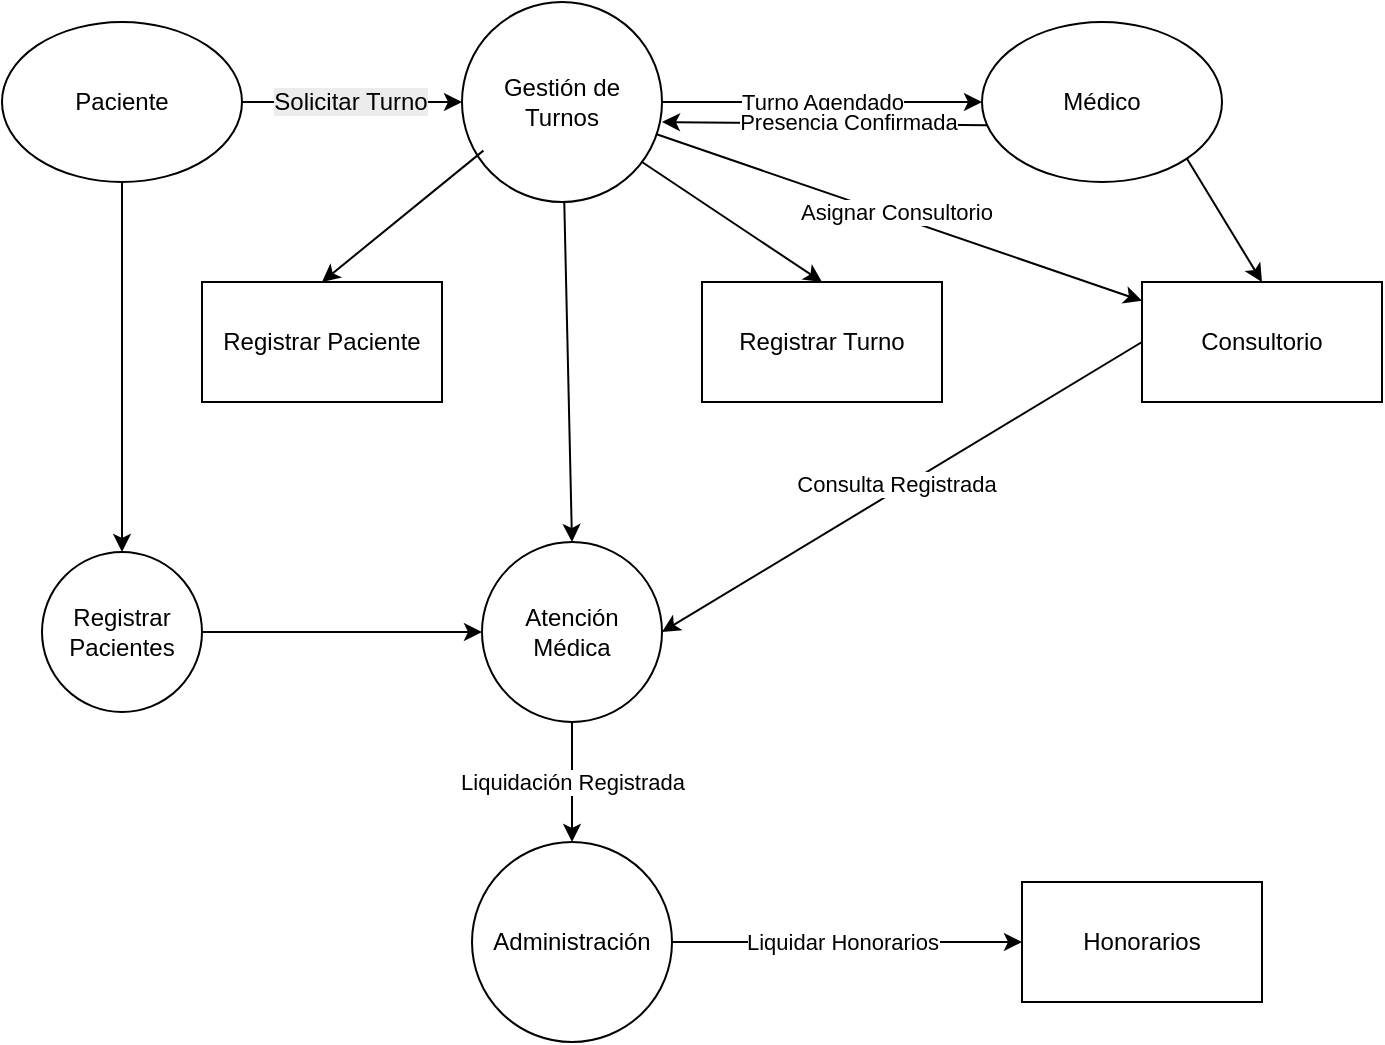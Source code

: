<mxfile version="28.2.5" pages="2">
  <diagram id="C5RBs43oDa-KdzZeNtuy" name="Diagrama de Flujo">
    <mxGraphModel dx="1100" dy="1115" grid="1" gridSize="10" guides="1" tooltips="1" connect="1" arrows="1" fold="1" page="1" pageScale="1" pageWidth="827" pageHeight="1169" math="0" shadow="0">
      <root>
        <mxCell id="WIyWlLk6GJQsqaUBKTNV-0" />
        <mxCell id="WIyWlLk6GJQsqaUBKTNV-1" parent="WIyWlLk6GJQsqaUBKTNV-0" />
        <mxCell id="juYZz0HlZTXQU_KUHhMk-0" value="Paciente" style="ellipse;whiteSpace=wrap;html=1;" vertex="1" parent="WIyWlLk6GJQsqaUBKTNV-1">
          <mxGeometry x="69" y="90" width="120" height="80" as="geometry" />
        </mxCell>
        <mxCell id="juYZz0HlZTXQU_KUHhMk-3" value="Gestión de Turnos" style="ellipse;whiteSpace=wrap;html=1;aspect=fixed;" vertex="1" parent="WIyWlLk6GJQsqaUBKTNV-1">
          <mxGeometry x="299" y="80" width="100" height="100" as="geometry" />
        </mxCell>
        <mxCell id="juYZz0HlZTXQU_KUHhMk-6" value="" style="endArrow=classic;html=1;rounded=0;entryX=0;entryY=0.5;entryDx=0;entryDy=0;" edge="1" parent="WIyWlLk6GJQsqaUBKTNV-1" target="juYZz0HlZTXQU_KUHhMk-3">
          <mxGeometry width="50" height="50" relative="1" as="geometry">
            <mxPoint x="189" y="130" as="sourcePoint" />
            <mxPoint x="239" y="80" as="targetPoint" />
          </mxGeometry>
        </mxCell>
        <mxCell id="juYZz0HlZTXQU_KUHhMk-24" value="&lt;span style=&quot;font-size: 12px; background-color: rgb(236, 236, 236);&quot;&gt;Solicitar Turno&lt;/span&gt;" style="edgeLabel;html=1;align=center;verticalAlign=middle;resizable=0;points=[];" vertex="1" connectable="0" parent="juYZz0HlZTXQU_KUHhMk-6">
          <mxGeometry x="-0.253" y="2" relative="1" as="geometry">
            <mxPoint x="13" y="2" as="offset" />
          </mxGeometry>
        </mxCell>
        <mxCell id="juYZz0HlZTXQU_KUHhMk-7" value="Médico" style="ellipse;whiteSpace=wrap;html=1;" vertex="1" parent="WIyWlLk6GJQsqaUBKTNV-1">
          <mxGeometry x="559" y="90" width="120" height="80" as="geometry" />
        </mxCell>
        <mxCell id="juYZz0HlZTXQU_KUHhMk-9" value="Turno Agendado" style="endArrow=classic;html=1;rounded=0;entryX=0;entryY=0.5;entryDx=0;entryDy=0;exitX=1;exitY=0.5;exitDx=0;exitDy=0;" edge="1" parent="WIyWlLk6GJQsqaUBKTNV-1" source="juYZz0HlZTXQU_KUHhMk-3" target="juYZz0HlZTXQU_KUHhMk-7">
          <mxGeometry width="50" height="50" relative="1" as="geometry">
            <mxPoint x="399" y="130" as="sourcePoint" />
            <mxPoint x="449" y="80" as="targetPoint" />
          </mxGeometry>
        </mxCell>
        <mxCell id="juYZz0HlZTXQU_KUHhMk-11" value="Registrar Paciente" style="rounded=0;whiteSpace=wrap;html=1;" vertex="1" parent="WIyWlLk6GJQsqaUBKTNV-1">
          <mxGeometry x="169" y="220" width="120" height="60" as="geometry" />
        </mxCell>
        <mxCell id="juYZz0HlZTXQU_KUHhMk-13" value="Registrar Turno" style="rounded=0;whiteSpace=wrap;html=1;" vertex="1" parent="WIyWlLk6GJQsqaUBKTNV-1">
          <mxGeometry x="419" y="220" width="120" height="60" as="geometry" />
        </mxCell>
        <mxCell id="juYZz0HlZTXQU_KUHhMk-14" value="" style="endArrow=classic;html=1;rounded=0;entryX=0.5;entryY=0;entryDx=0;entryDy=0;exitX=0.107;exitY=0.743;exitDx=0;exitDy=0;exitPerimeter=0;" edge="1" parent="WIyWlLk6GJQsqaUBKTNV-1" source="juYZz0HlZTXQU_KUHhMk-3" target="juYZz0HlZTXQU_KUHhMk-11">
          <mxGeometry width="50" height="50" relative="1" as="geometry">
            <mxPoint x="299" y="160" as="sourcePoint" />
            <mxPoint x="459" y="80" as="targetPoint" />
          </mxGeometry>
        </mxCell>
        <mxCell id="juYZz0HlZTXQU_KUHhMk-17" value="Consultorio" style="rounded=0;whiteSpace=wrap;html=1;" vertex="1" parent="WIyWlLk6GJQsqaUBKTNV-1">
          <mxGeometry x="639" y="220" width="120" height="60" as="geometry" />
        </mxCell>
        <mxCell id="juYZz0HlZTXQU_KUHhMk-18" value="" style="endArrow=classic;html=1;rounded=0;entryX=0.5;entryY=0;entryDx=0;entryDy=0;exitX=0.9;exitY=0.8;exitDx=0;exitDy=0;exitPerimeter=0;" edge="1" parent="WIyWlLk6GJQsqaUBKTNV-1" source="juYZz0HlZTXQU_KUHhMk-3" target="juYZz0HlZTXQU_KUHhMk-13">
          <mxGeometry width="50" height="50" relative="1" as="geometry">
            <mxPoint x="385" y="159" as="sourcePoint" />
            <mxPoint x="459" y="80" as="targetPoint" />
          </mxGeometry>
        </mxCell>
        <mxCell id="juYZz0HlZTXQU_KUHhMk-19" value="" style="endArrow=classic;html=1;rounded=0;" edge="1" parent="WIyWlLk6GJQsqaUBKTNV-1" source="juYZz0HlZTXQU_KUHhMk-3" target="juYZz0HlZTXQU_KUHhMk-17">
          <mxGeometry width="50" height="50" relative="1" as="geometry">
            <mxPoint x="519" y="330" as="sourcePoint" />
            <mxPoint x="569" y="280" as="targetPoint" />
          </mxGeometry>
        </mxCell>
        <mxCell id="juYZz0HlZTXQU_KUHhMk-26" value="Asignar Consultorio" style="edgeLabel;html=1;align=center;verticalAlign=middle;resizable=0;points=[];" vertex="1" connectable="0" parent="juYZz0HlZTXQU_KUHhMk-19">
          <mxGeometry x="-0.016" y="2" relative="1" as="geometry">
            <mxPoint as="offset" />
          </mxGeometry>
        </mxCell>
        <mxCell id="juYZz0HlZTXQU_KUHhMk-20" value="" style="endArrow=classic;html=1;rounded=0;exitX=0.022;exitY=0.646;exitDx=0;exitDy=0;exitPerimeter=0;" edge="1" parent="WIyWlLk6GJQsqaUBKTNV-1" source="juYZz0HlZTXQU_KUHhMk-7">
          <mxGeometry width="50" height="50" relative="1" as="geometry">
            <mxPoint x="409" y="130" as="sourcePoint" />
            <mxPoint x="399" y="140" as="targetPoint" />
          </mxGeometry>
        </mxCell>
        <mxCell id="juYZz0HlZTXQU_KUHhMk-25" value="Presencia Confirmada" style="edgeLabel;html=1;align=center;verticalAlign=middle;resizable=0;points=[];" vertex="1" connectable="0" parent="juYZz0HlZTXQU_KUHhMk-20">
          <mxGeometry x="-0.148" y="-1" relative="1" as="geometry">
            <mxPoint as="offset" />
          </mxGeometry>
        </mxCell>
        <mxCell id="juYZz0HlZTXQU_KUHhMk-27" value="Atención Médica" style="ellipse;whiteSpace=wrap;html=1;aspect=fixed;" vertex="1" parent="WIyWlLk6GJQsqaUBKTNV-1">
          <mxGeometry x="309" y="350" width="90" height="90" as="geometry" />
        </mxCell>
        <mxCell id="juYZz0HlZTXQU_KUHhMk-28" value="" style="endArrow=classic;html=1;rounded=0;entryX=0.5;entryY=0;entryDx=0;entryDy=0;" edge="1" parent="WIyWlLk6GJQsqaUBKTNV-1" source="juYZz0HlZTXQU_KUHhMk-3" target="juYZz0HlZTXQU_KUHhMk-27">
          <mxGeometry width="50" height="50" relative="1" as="geometry">
            <mxPoint x="409" y="130" as="sourcePoint" />
            <mxPoint x="459" y="80" as="targetPoint" />
          </mxGeometry>
        </mxCell>
        <mxCell id="juYZz0HlZTXQU_KUHhMk-29" value="Administración" style="ellipse;whiteSpace=wrap;html=1;aspect=fixed;" vertex="1" parent="WIyWlLk6GJQsqaUBKTNV-1">
          <mxGeometry x="304" y="500" width="100" height="100" as="geometry" />
        </mxCell>
        <mxCell id="juYZz0HlZTXQU_KUHhMk-30" value="Honorarios" style="rounded=0;whiteSpace=wrap;html=1;" vertex="1" parent="WIyWlLk6GJQsqaUBKTNV-1">
          <mxGeometry x="579" y="520" width="120" height="60" as="geometry" />
        </mxCell>
        <mxCell id="juYZz0HlZTXQU_KUHhMk-31" value="" style="endArrow=classic;html=1;rounded=0;exitX=1;exitY=0.5;exitDx=0;exitDy=0;entryX=0;entryY=0.5;entryDx=0;entryDy=0;" edge="1" parent="WIyWlLk6GJQsqaUBKTNV-1" source="juYZz0HlZTXQU_KUHhMk-29" target="juYZz0HlZTXQU_KUHhMk-30">
          <mxGeometry width="50" height="50" relative="1" as="geometry">
            <mxPoint x="419" y="560" as="sourcePoint" />
            <mxPoint x="469" y="510" as="targetPoint" />
          </mxGeometry>
        </mxCell>
        <mxCell id="juYZz0HlZTXQU_KUHhMk-32" value="Liquidar Honorarios" style="edgeLabel;html=1;align=center;verticalAlign=middle;resizable=0;points=[];" vertex="1" connectable="0" parent="juYZz0HlZTXQU_KUHhMk-31">
          <mxGeometry x="-0.159" y="-1" relative="1" as="geometry">
            <mxPoint x="11" y="-1" as="offset" />
          </mxGeometry>
        </mxCell>
        <mxCell id="juYZz0HlZTXQU_KUHhMk-36" value="Liquidación Registrada" style="endArrow=classic;html=1;rounded=0;exitX=0.5;exitY=1;exitDx=0;exitDy=0;entryX=0.5;entryY=0;entryDx=0;entryDy=0;" edge="1" parent="WIyWlLk6GJQsqaUBKTNV-1" source="juYZz0HlZTXQU_KUHhMk-27" target="juYZz0HlZTXQU_KUHhMk-29">
          <mxGeometry width="50" height="50" relative="1" as="geometry">
            <mxPoint x="409" y="130" as="sourcePoint" />
            <mxPoint x="459" y="80" as="targetPoint" />
          </mxGeometry>
        </mxCell>
        <mxCell id="juYZz0HlZTXQU_KUHhMk-37" value="" style="endArrow=classic;html=1;rounded=0;exitX=1;exitY=1;exitDx=0;exitDy=0;entryX=0.5;entryY=0;entryDx=0;entryDy=0;" edge="1" parent="WIyWlLk6GJQsqaUBKTNV-1" source="juYZz0HlZTXQU_KUHhMk-7" target="juYZz0HlZTXQU_KUHhMk-17">
          <mxGeometry width="50" height="50" relative="1" as="geometry">
            <mxPoint x="409" y="130" as="sourcePoint" />
            <mxPoint x="459" y="80" as="targetPoint" />
          </mxGeometry>
        </mxCell>
        <mxCell id="juYZz0HlZTXQU_KUHhMk-38" value="" style="endArrow=classic;html=1;rounded=0;exitX=0;exitY=0.5;exitDx=0;exitDy=0;entryX=1;entryY=0.5;entryDx=0;entryDy=0;" edge="1" parent="WIyWlLk6GJQsqaUBKTNV-1" source="juYZz0HlZTXQU_KUHhMk-17" target="juYZz0HlZTXQU_KUHhMk-27">
          <mxGeometry width="50" height="50" relative="1" as="geometry">
            <mxPoint x="579" y="400" as="sourcePoint" />
            <mxPoint x="629" y="350" as="targetPoint" />
          </mxGeometry>
        </mxCell>
        <mxCell id="juYZz0HlZTXQU_KUHhMk-46" value="Consulta Registrada" style="edgeLabel;html=1;align=center;verticalAlign=middle;resizable=0;points=[];" vertex="1" connectable="0" parent="juYZz0HlZTXQU_KUHhMk-38">
          <mxGeometry x="0.017" y="-3" relative="1" as="geometry">
            <mxPoint as="offset" />
          </mxGeometry>
        </mxCell>
        <mxCell id="juYZz0HlZTXQU_KUHhMk-41" value="Registrar Pacientes" style="ellipse;whiteSpace=wrap;html=1;aspect=fixed;" vertex="1" parent="WIyWlLk6GJQsqaUBKTNV-1">
          <mxGeometry x="89" y="355" width="80" height="80" as="geometry" />
        </mxCell>
        <mxCell id="juYZz0HlZTXQU_KUHhMk-42" value="" style="endArrow=classic;html=1;rounded=0;exitX=1;exitY=0.5;exitDx=0;exitDy=0;entryX=0;entryY=0.5;entryDx=0;entryDy=0;" edge="1" parent="WIyWlLk6GJQsqaUBKTNV-1" source="juYZz0HlZTXQU_KUHhMk-41" target="juYZz0HlZTXQU_KUHhMk-27">
          <mxGeometry width="50" height="50" relative="1" as="geometry">
            <mxPoint x="219" y="410" as="sourcePoint" />
            <mxPoint x="269" y="360" as="targetPoint" />
          </mxGeometry>
        </mxCell>
        <mxCell id="juYZz0HlZTXQU_KUHhMk-45" value="" style="endArrow=classic;html=1;rounded=0;exitX=0.5;exitY=1;exitDx=0;exitDy=0;entryX=0.5;entryY=0;entryDx=0;entryDy=0;" edge="1" parent="WIyWlLk6GJQsqaUBKTNV-1" source="juYZz0HlZTXQU_KUHhMk-0" target="juYZz0HlZTXQU_KUHhMk-41">
          <mxGeometry width="50" height="50" relative="1" as="geometry">
            <mxPoint x="409" y="130" as="sourcePoint" />
            <mxPoint x="459" y="80" as="targetPoint" />
          </mxGeometry>
        </mxCell>
      </root>
    </mxGraphModel>
  </diagram>
  <diagram name="Diagrama de Casos de Uso" id="uvyYGImKZh33Q0wQB5LT">
    <mxGraphModel dx="1100" dy="1115" grid="1" gridSize="10" guides="1" tooltips="1" connect="1" arrows="1" fold="1" page="1" pageScale="1" pageWidth="827" pageHeight="1169" math="0" shadow="0">
      <root>
        <mxCell id="V9ZT3v-YF7KDKxWalwup-0" />
        <mxCell id="V9ZT3v-YF7KDKxWalwup-1" parent="V9ZT3v-YF7KDKxWalwup-0" />
        <mxCell id="7WeyLIaWwcZPwpAl8vR_-0" value="Paciente" style="shape=umlActor;verticalLabelPosition=bottom;verticalAlign=top;html=1;outlineConnect=0;" vertex="1" parent="V9ZT3v-YF7KDKxWalwup-1">
          <mxGeometry x="70" y="50" width="30" height="60" as="geometry" />
        </mxCell>
        <mxCell id="HoB2WiQ2A3myEPaET-XQ-0" value="P" style="swimlane;startSize=0;" vertex="1" parent="V9ZT3v-YF7KDKxWalwup-1">
          <mxGeometry x="199" y="30" width="430" height="670" as="geometry" />
        </mxCell>
        <mxCell id="HoB2WiQ2A3myEPaET-XQ-1" value="&lt;font style=&quot;font-size: 20px;&quot;&gt;Clínica&lt;/font&gt;" style="text;html=1;align=center;verticalAlign=middle;resizable=0;points=[];autosize=1;strokeColor=#001DBC;fillColor=#0050ef;fontColor=#ffffff;" vertex="1" parent="HoB2WiQ2A3myEPaET-XQ-0">
          <mxGeometry x="170" width="80" height="40" as="geometry" />
        </mxCell>
        <mxCell id="SiG2XIZ0JMNWR06LQYq9-2" value="Solicitar Turno" style="ellipse;whiteSpace=wrap;html=1;" vertex="1" parent="HoB2WiQ2A3myEPaET-XQ-0">
          <mxGeometry x="40" y="30" width="120" height="80" as="geometry" />
        </mxCell>
        <mxCell id="SiG2XIZ0JMNWR06LQYq9-3" value="Buscar Paciente" style="ellipse;whiteSpace=wrap;html=1;" vertex="1" parent="HoB2WiQ2A3myEPaET-XQ-0">
          <mxGeometry x="40" y="180" width="120" height="80" as="geometry" />
        </mxCell>
        <mxCell id="SiG2XIZ0JMNWR06LQYq9-8" value="Asignar Turno" style="ellipse;whiteSpace=wrap;html=1;" vertex="1" parent="HoB2WiQ2A3myEPaET-XQ-0">
          <mxGeometry x="240" y="50" width="120" height="80" as="geometry" />
        </mxCell>
        <mxCell id="SiG2XIZ0JMNWR06LQYq9-10" value="" style="endArrow=classic;html=1;rounded=0;exitX=1;exitY=0.5;exitDx=0;exitDy=0;entryX=0;entryY=0.5;entryDx=0;entryDy=0;" edge="1" parent="HoB2WiQ2A3myEPaET-XQ-0" source="SiG2XIZ0JMNWR06LQYq9-2" target="SiG2XIZ0JMNWR06LQYq9-8">
          <mxGeometry width="50" height="50" relative="1" as="geometry">
            <mxPoint x="210" y="570" as="sourcePoint" />
            <mxPoint x="260" y="520" as="targetPoint" />
          </mxGeometry>
        </mxCell>
        <mxCell id="i5zhfkzcQHj8ViiiOBbI-0" value="Presencia Confimada" style="ellipse;whiteSpace=wrap;html=1;" vertex="1" parent="HoB2WiQ2A3myEPaET-XQ-0">
          <mxGeometry x="250" y="190" width="140" height="80" as="geometry" />
        </mxCell>
        <mxCell id="caI0fx6RSnfD-Q_adNKV-0" value="" style="endArrow=open;endSize=12;dashed=1;html=1;rounded=0;exitX=0.5;exitY=1;exitDx=0;exitDy=0;" edge="1" parent="HoB2WiQ2A3myEPaET-XQ-0" source="SiG2XIZ0JMNWR06LQYq9-2" target="SiG2XIZ0JMNWR06LQYq9-3">
          <mxGeometry width="160" relative="1" as="geometry">
            <mxPoint x="160" y="550" as="sourcePoint" />
            <mxPoint x="320" y="550" as="targetPoint" />
          </mxGeometry>
        </mxCell>
        <mxCell id="SiG2XIZ0JMNWR06LQYq9-0" value="Empleado" style="shape=umlActor;verticalLabelPosition=bottom;verticalAlign=top;html=1;outlineConnect=0;" vertex="1" parent="V9ZT3v-YF7KDKxWalwup-1">
          <mxGeometry x="680" y="40" width="30" height="60" as="geometry" />
        </mxCell>
        <mxCell id="SiG2XIZ0JMNWR06LQYq9-4" value="" style="endArrow=classic;html=1;rounded=0;entryX=0;entryY=0.5;entryDx=0;entryDy=0;" edge="1" parent="V9ZT3v-YF7KDKxWalwup-1" target="SiG2XIZ0JMNWR06LQYq9-2">
          <mxGeometry width="50" height="50" relative="1" as="geometry">
            <mxPoint x="110" y="95" as="sourcePoint" />
            <mxPoint x="160" y="45" as="targetPoint" />
          </mxGeometry>
        </mxCell>
        <mxCell id="SiG2XIZ0JMNWR06LQYq9-6" value="Staff" style="shape=umlActor;verticalLabelPosition=bottom;verticalAlign=top;html=1;outlineConnect=0;" vertex="1" parent="V9ZT3v-YF7KDKxWalwup-1">
          <mxGeometry x="760" y="80" width="30" height="60" as="geometry" />
        </mxCell>
        <mxCell id="SiG2XIZ0JMNWR06LQYq9-7" value="" style="endArrow=block;endSize=16;endFill=0;html=1;rounded=0;exitX=0.5;exitY=0.5;exitDx=0;exitDy=0;exitPerimeter=0;" edge="1" parent="V9ZT3v-YF7KDKxWalwup-1" source="SiG2XIZ0JMNWR06LQYq9-0" target="SiG2XIZ0JMNWR06LQYq9-6">
          <mxGeometry width="160" relative="1" as="geometry">
            <mxPoint x="610" y="190" as="sourcePoint" />
            <mxPoint x="770" y="190" as="targetPoint" />
          </mxGeometry>
        </mxCell>
        <mxCell id="SiG2XIZ0JMNWR06LQYq9-9" value="" style="endArrow=classic;html=1;rounded=0;exitX=0.5;exitY=0.5;exitDx=0;exitDy=0;exitPerimeter=0;entryX=1;entryY=0.5;entryDx=0;entryDy=0;" edge="1" parent="V9ZT3v-YF7KDKxWalwup-1" source="SiG2XIZ0JMNWR06LQYq9-0" target="SiG2XIZ0JMNWR06LQYq9-8">
          <mxGeometry width="50" height="50" relative="1" as="geometry">
            <mxPoint x="420" y="600" as="sourcePoint" />
            <mxPoint x="580" y="100" as="targetPoint" />
          </mxGeometry>
        </mxCell>
        <mxCell id="SiG2XIZ0JMNWR06LQYq9-11" value="Médico" style="shape=umlActor;verticalLabelPosition=bottom;verticalAlign=top;html=1;outlineConnect=0;" vertex="1" parent="V9ZT3v-YF7KDKxWalwup-1">
          <mxGeometry x="680" y="210" width="30" height="60" as="geometry" />
        </mxCell>
      </root>
    </mxGraphModel>
  </diagram>
</mxfile>
